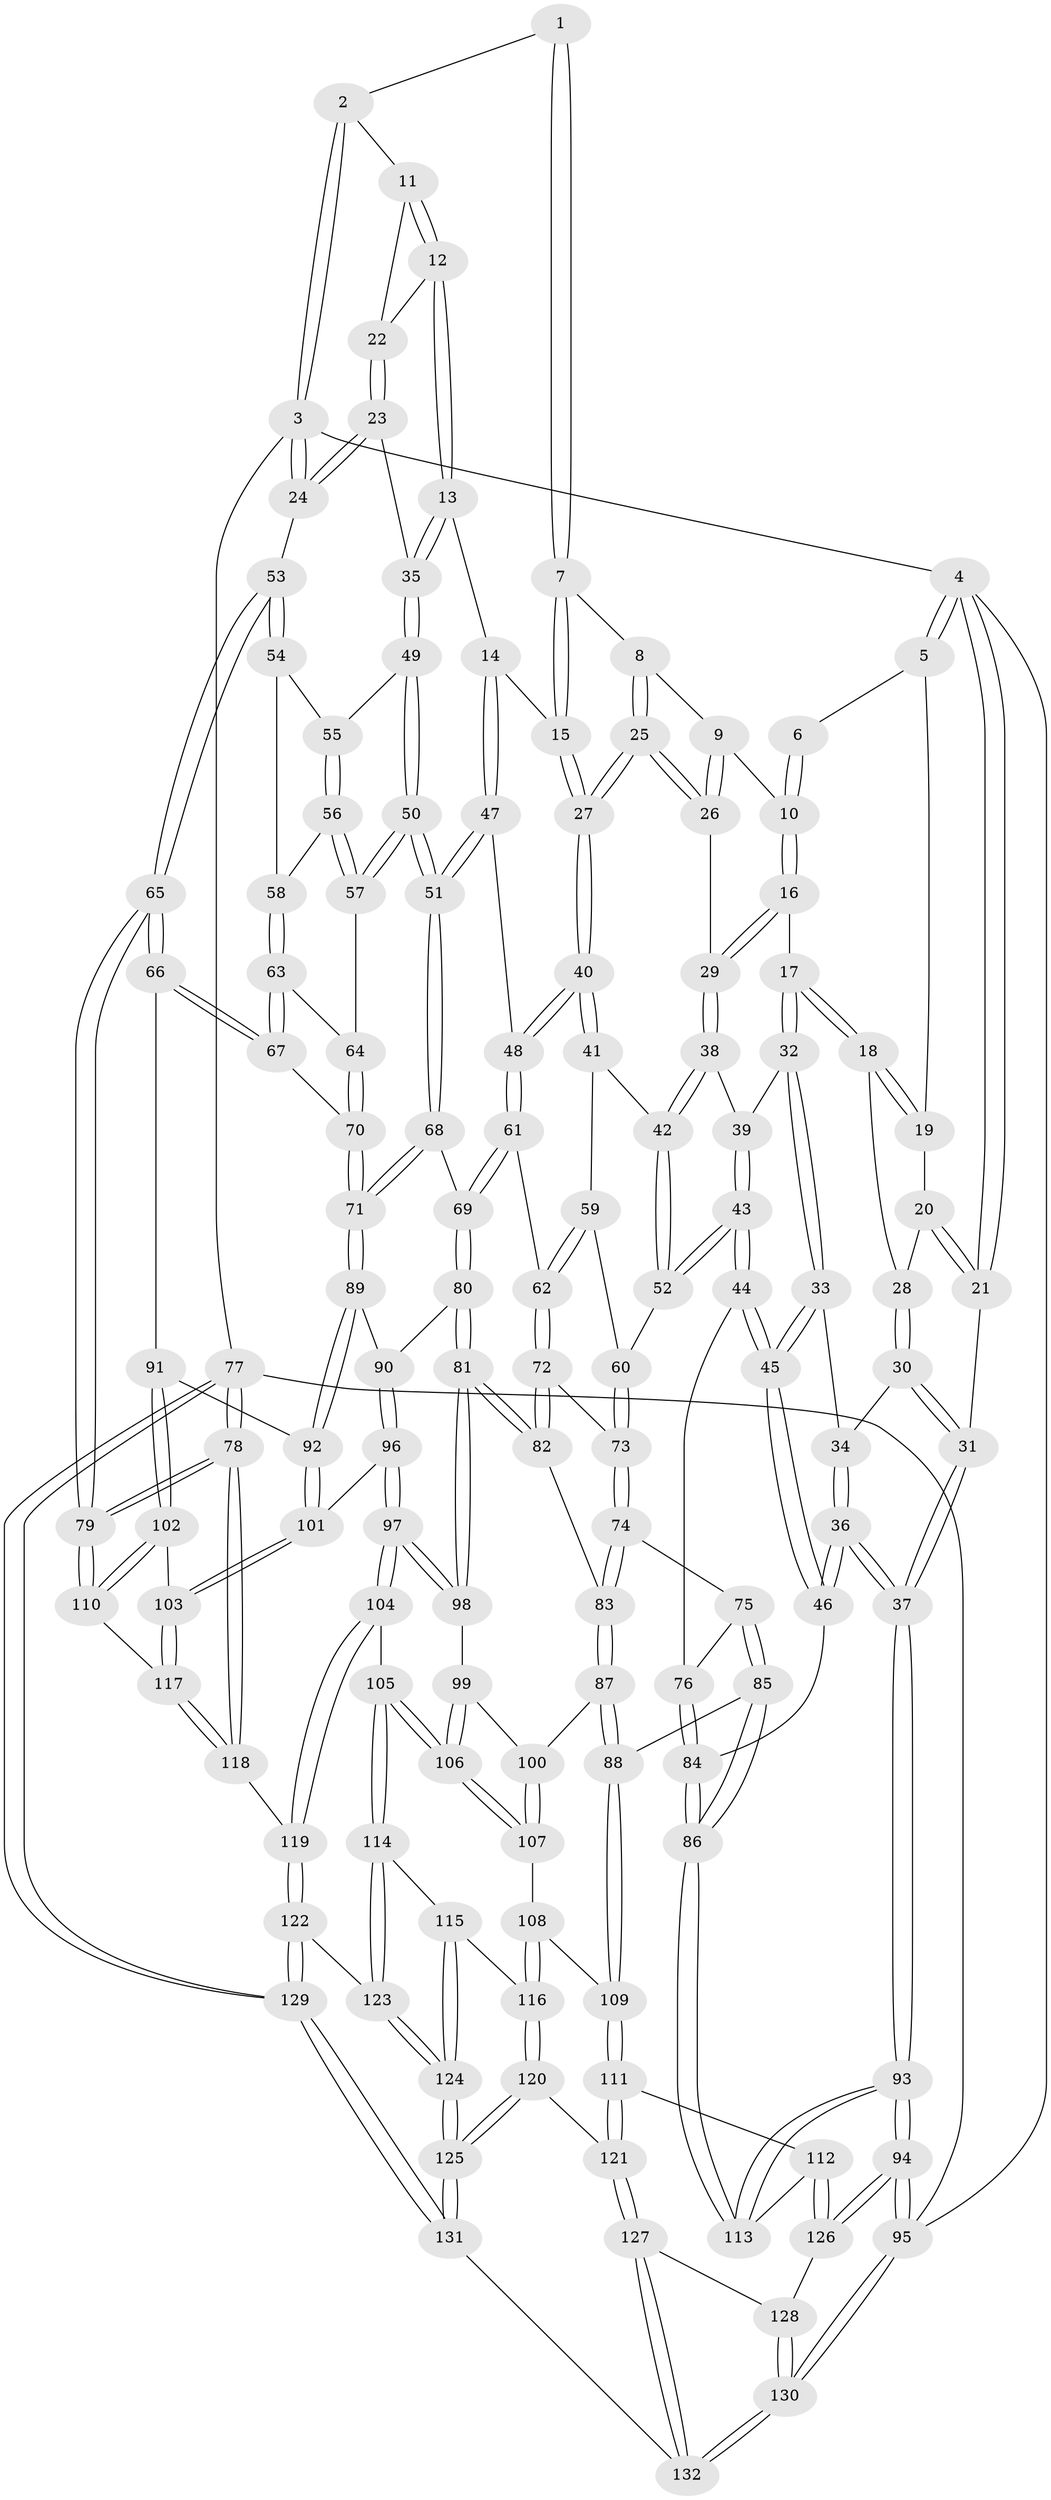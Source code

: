 // Generated by graph-tools (version 1.1) at 2025/11/02/27/25 16:11:57]
// undirected, 132 vertices, 327 edges
graph export_dot {
graph [start="1"]
  node [color=gray90,style=filled];
  1 [pos="+0.6173616704003598+0"];
  2 [pos="+0.6822254655674929+0"];
  3 [pos="+1+0"];
  4 [pos="+0+0"];
  5 [pos="+0+0"];
  6 [pos="+0.23260352563766626+0"];
  7 [pos="+0.5322340055421996+0.03205910462070916"];
  8 [pos="+0.5200635286787112+0.04741312591168426"];
  9 [pos="+0.4320044207015695+0.08145768731959112"];
  10 [pos="+0.3195929549467044+0.07146595380183214"];
  11 [pos="+0.7267038516858928+0"];
  12 [pos="+0.7530985230458982+0.11729537730963914"];
  13 [pos="+0.731984254939536+0.19227806084147775"];
  14 [pos="+0.7060892247470498+0.20484063520035228"];
  15 [pos="+0.6777752053681289+0.20493303016719025"];
  16 [pos="+0.2766090416309233+0.15959730440722242"];
  17 [pos="+0.24567618342146216+0.16601007943242913"];
  18 [pos="+0.16962352998373353+0.11570567461623182"];
  19 [pos="+0+0"];
  20 [pos="+0.06458611338875866+0.13023704300237307"];
  21 [pos="+0+0.1434142735426679"];
  22 [pos="+0.9667876296179028+0.10642942673091371"];
  23 [pos="+1+0.11173894660829146"];
  24 [pos="+1+0.06287938835762766"];
  25 [pos="+0.5250581520776096+0.23419845431692918"];
  26 [pos="+0.43001712206022963+0.18727451309600346"];
  27 [pos="+0.5355621734524625+0.25278563621832834"];
  28 [pos="+0.0795578769881347+0.1517849428859179"];
  29 [pos="+0.32711611910767646+0.21338653952751024"];
  30 [pos="+0.06906802335305356+0.19827168016583727"];
  31 [pos="+0+0.3422829878684203"];
  32 [pos="+0.22434538445280755+0.1920605782628544"];
  33 [pos="+0.16899287879002298+0.24419329172381354"];
  34 [pos="+0.11477461726895216+0.22371748050098186"];
  35 [pos="+0.8059176680533462+0.2459949360005338"];
  36 [pos="+0+0.5147362381052953"];
  37 [pos="+0+0.5224031556625207"];
  38 [pos="+0.33757089324462436+0.2535044768312762"];
  39 [pos="+0.2482764141784967+0.2936551737570487"];
  40 [pos="+0.509320228241121+0.33094929961225117"];
  41 [pos="+0.4055256024133652+0.3106685079423276"];
  42 [pos="+0.3468344967453185+0.2779915391981436"];
  43 [pos="+0.20001481946345498+0.43088220514421527"];
  44 [pos="+0.190114033405195+0.4366322238113679"];
  45 [pos="+0.14778612767272709+0.4367524326588449"];
  46 [pos="+0+0.5115034603387504"];
  47 [pos="+0.6831128398647295+0.37478573473926674"];
  48 [pos="+0.5134033824485751+0.34441527797941646"];
  49 [pos="+0.8119003325614125+0.2579967149272946"];
  50 [pos="+0.7554684679422166+0.4378749042007066"];
  51 [pos="+0.739841543809257+0.4510549173399564"];
  52 [pos="+0.24529224555371648+0.4108512853784637"];
  53 [pos="+1+0.14820605456617972"];
  54 [pos="+0.9777527710168249+0.2921728992687966"];
  55 [pos="+0.888565282332419+0.31319718041676053"];
  56 [pos="+0.8857345483512685+0.33157294987897196"];
  57 [pos="+0.8396684863100221+0.41143553966996815"];
  58 [pos="+0.9358844051289789+0.41013592602887433"];
  59 [pos="+0.35526808144934924+0.40224774853176987"];
  60 [pos="+0.3105642021647119+0.4152966258022264"];
  61 [pos="+0.5009989985231934+0.42368851425641524"];
  62 [pos="+0.48589710187785723+0.4463443886587458"];
  63 [pos="+0.9412793022680808+0.43849350092872225"];
  64 [pos="+0.8844952297552041+0.43017655038965297"];
  65 [pos="+1+0.5197656637355101"];
  66 [pos="+1+0.5220947573537614"];
  67 [pos="+1+0.4922461302178387"];
  68 [pos="+0.7392998711503723+0.4538693793616839"];
  69 [pos="+0.6913447805947842+0.5035639013420066"];
  70 [pos="+0.8584701544414725+0.5444704981263662"];
  71 [pos="+0.8535551270300692+0.5470000986413153"];
  72 [pos="+0.48403916375163375+0.45174576789206017"];
  73 [pos="+0.3982256384748323+0.4902421522548402"];
  74 [pos="+0.37872646658577774+0.5117943194684884"];
  75 [pos="+0.2913142892395722+0.524429726436282"];
  76 [pos="+0.27056901073739675+0.5131478525435323"];
  77 [pos="+1+1"];
  78 [pos="+1+0.9265487558042714"];
  79 [pos="+1+0.7178502493929702"];
  80 [pos="+0.672789267418975+0.5600635689521316"];
  81 [pos="+0.5955320916012816+0.6137911782762498"];
  82 [pos="+0.4991267177984608+0.5229543420696479"];
  83 [pos="+0.40651429801972877+0.6300755518626439"];
  84 [pos="+0.23882715896448573+0.68251417489616"];
  85 [pos="+0.3583953680769891+0.6660100230959003"];
  86 [pos="+0.2732932577756791+0.7183369045859322"];
  87 [pos="+0.40297256300184153+0.6405702514268077"];
  88 [pos="+0.3696359532123986+0.6644815828834528"];
  89 [pos="+0.8481108360126223+0.6363399904528616"];
  90 [pos="+0.745209028876658+0.6322625264244855"];
  91 [pos="+0.9334043215560189+0.641334396665432"];
  92 [pos="+0.8560782047507457+0.6474902781456507"];
  93 [pos="+0+0.6717594748102752"];
  94 [pos="+0+1"];
  95 [pos="+0+1"];
  96 [pos="+0.7109650205551056+0.7403225112481406"];
  97 [pos="+0.6892291509887203+0.7554457390217643"];
  98 [pos="+0.5921704569533067+0.6246257945092081"];
  99 [pos="+0.5498088477040662+0.6631987613590614"];
  100 [pos="+0.5391003079578564+0.6719715210969145"];
  101 [pos="+0.8518716946707312+0.7401735424841023"];
  102 [pos="+0.9705050315229616+0.7247408950978604"];
  103 [pos="+0.8701259169608306+0.7733447579137538"];
  104 [pos="+0.6809573353028535+0.7787304094703124"];
  105 [pos="+0.6621315994571215+0.8071347358157349"];
  106 [pos="+0.6292738035557488+0.7702057027467399"];
  107 [pos="+0.5372257030758848+0.6835074404191399"];
  108 [pos="+0.5255718579924923+0.7360895869268428"];
  109 [pos="+0.4520795396043137+0.7786466713060677"];
  110 [pos="+1+0.737325622367371"];
  111 [pos="+0.4458515953852536+0.8063522491232964"];
  112 [pos="+0.2613967669029722+0.8231764676392886"];
  113 [pos="+0.2601238264888851+0.7762080118677989"];
  114 [pos="+0.6560208593804281+0.8184072525219264"];
  115 [pos="+0.6537065676923965+0.8213212116240446"];
  116 [pos="+0.5934137644041495+0.8180702304858772"];
  117 [pos="+0.8768219598462207+0.8396123515010344"];
  118 [pos="+0.8755096437805328+0.8486294044783912"];
  119 [pos="+0.8753276829936985+0.8489388811055447"];
  120 [pos="+0.5032334217435325+0.8793163244408311"];
  121 [pos="+0.4775630378964183+0.8816549072704629"];
  122 [pos="+0.8715389757621698+0.8596065106108468"];
  123 [pos="+0.8134675006786728+0.8657273078123195"];
  124 [pos="+0.6726660141187294+0.9220249030618738"];
  125 [pos="+0.6643599995919202+1"];
  126 [pos="+0.26050338125819755+0.8262037451343744"];
  127 [pos="+0.44207549118047257+0.9300424673555251"];
  128 [pos="+0.2981466124668091+0.8751401505020192"];
  129 [pos="+0.8777948948645959+1"];
  130 [pos="+0.3197199684554984+1"];
  131 [pos="+0.6963341527025056+1"];
  132 [pos="+0.4414195233714554+1"];
  1 -- 2;
  1 -- 7;
  1 -- 7;
  2 -- 3;
  2 -- 3;
  2 -- 11;
  3 -- 4;
  3 -- 24;
  3 -- 24;
  3 -- 77;
  4 -- 5;
  4 -- 5;
  4 -- 21;
  4 -- 21;
  4 -- 95;
  5 -- 6;
  5 -- 19;
  6 -- 10;
  6 -- 10;
  7 -- 8;
  7 -- 15;
  7 -- 15;
  8 -- 9;
  8 -- 25;
  8 -- 25;
  9 -- 10;
  9 -- 26;
  9 -- 26;
  10 -- 16;
  10 -- 16;
  11 -- 12;
  11 -- 12;
  11 -- 22;
  12 -- 13;
  12 -- 13;
  12 -- 22;
  13 -- 14;
  13 -- 35;
  13 -- 35;
  14 -- 15;
  14 -- 47;
  14 -- 47;
  15 -- 27;
  15 -- 27;
  16 -- 17;
  16 -- 29;
  16 -- 29;
  17 -- 18;
  17 -- 18;
  17 -- 32;
  17 -- 32;
  18 -- 19;
  18 -- 19;
  18 -- 28;
  19 -- 20;
  20 -- 21;
  20 -- 21;
  20 -- 28;
  21 -- 31;
  22 -- 23;
  22 -- 23;
  23 -- 24;
  23 -- 24;
  23 -- 35;
  24 -- 53;
  25 -- 26;
  25 -- 26;
  25 -- 27;
  25 -- 27;
  26 -- 29;
  27 -- 40;
  27 -- 40;
  28 -- 30;
  28 -- 30;
  29 -- 38;
  29 -- 38;
  30 -- 31;
  30 -- 31;
  30 -- 34;
  31 -- 37;
  31 -- 37;
  32 -- 33;
  32 -- 33;
  32 -- 39;
  33 -- 34;
  33 -- 45;
  33 -- 45;
  34 -- 36;
  34 -- 36;
  35 -- 49;
  35 -- 49;
  36 -- 37;
  36 -- 37;
  36 -- 46;
  36 -- 46;
  37 -- 93;
  37 -- 93;
  38 -- 39;
  38 -- 42;
  38 -- 42;
  39 -- 43;
  39 -- 43;
  40 -- 41;
  40 -- 41;
  40 -- 48;
  40 -- 48;
  41 -- 42;
  41 -- 59;
  42 -- 52;
  42 -- 52;
  43 -- 44;
  43 -- 44;
  43 -- 52;
  43 -- 52;
  44 -- 45;
  44 -- 45;
  44 -- 76;
  45 -- 46;
  45 -- 46;
  46 -- 84;
  47 -- 48;
  47 -- 51;
  47 -- 51;
  48 -- 61;
  48 -- 61;
  49 -- 50;
  49 -- 50;
  49 -- 55;
  50 -- 51;
  50 -- 51;
  50 -- 57;
  50 -- 57;
  51 -- 68;
  51 -- 68;
  52 -- 60;
  53 -- 54;
  53 -- 54;
  53 -- 65;
  53 -- 65;
  54 -- 55;
  54 -- 58;
  55 -- 56;
  55 -- 56;
  56 -- 57;
  56 -- 57;
  56 -- 58;
  57 -- 64;
  58 -- 63;
  58 -- 63;
  59 -- 60;
  59 -- 62;
  59 -- 62;
  60 -- 73;
  60 -- 73;
  61 -- 62;
  61 -- 69;
  61 -- 69;
  62 -- 72;
  62 -- 72;
  63 -- 64;
  63 -- 67;
  63 -- 67;
  64 -- 70;
  64 -- 70;
  65 -- 66;
  65 -- 66;
  65 -- 79;
  65 -- 79;
  66 -- 67;
  66 -- 67;
  66 -- 91;
  67 -- 70;
  68 -- 69;
  68 -- 71;
  68 -- 71;
  69 -- 80;
  69 -- 80;
  70 -- 71;
  70 -- 71;
  71 -- 89;
  71 -- 89;
  72 -- 73;
  72 -- 82;
  72 -- 82;
  73 -- 74;
  73 -- 74;
  74 -- 75;
  74 -- 83;
  74 -- 83;
  75 -- 76;
  75 -- 85;
  75 -- 85;
  76 -- 84;
  76 -- 84;
  77 -- 78;
  77 -- 78;
  77 -- 129;
  77 -- 129;
  77 -- 95;
  78 -- 79;
  78 -- 79;
  78 -- 118;
  78 -- 118;
  79 -- 110;
  79 -- 110;
  80 -- 81;
  80 -- 81;
  80 -- 90;
  81 -- 82;
  81 -- 82;
  81 -- 98;
  81 -- 98;
  82 -- 83;
  83 -- 87;
  83 -- 87;
  84 -- 86;
  84 -- 86;
  85 -- 86;
  85 -- 86;
  85 -- 88;
  86 -- 113;
  86 -- 113;
  87 -- 88;
  87 -- 88;
  87 -- 100;
  88 -- 109;
  88 -- 109;
  89 -- 90;
  89 -- 92;
  89 -- 92;
  90 -- 96;
  90 -- 96;
  91 -- 92;
  91 -- 102;
  91 -- 102;
  92 -- 101;
  92 -- 101;
  93 -- 94;
  93 -- 94;
  93 -- 113;
  93 -- 113;
  94 -- 95;
  94 -- 95;
  94 -- 126;
  94 -- 126;
  95 -- 130;
  95 -- 130;
  96 -- 97;
  96 -- 97;
  96 -- 101;
  97 -- 98;
  97 -- 98;
  97 -- 104;
  97 -- 104;
  98 -- 99;
  99 -- 100;
  99 -- 106;
  99 -- 106;
  100 -- 107;
  100 -- 107;
  101 -- 103;
  101 -- 103;
  102 -- 103;
  102 -- 110;
  102 -- 110;
  103 -- 117;
  103 -- 117;
  104 -- 105;
  104 -- 119;
  104 -- 119;
  105 -- 106;
  105 -- 106;
  105 -- 114;
  105 -- 114;
  106 -- 107;
  106 -- 107;
  107 -- 108;
  108 -- 109;
  108 -- 116;
  108 -- 116;
  109 -- 111;
  109 -- 111;
  110 -- 117;
  111 -- 112;
  111 -- 121;
  111 -- 121;
  112 -- 113;
  112 -- 126;
  112 -- 126;
  114 -- 115;
  114 -- 123;
  114 -- 123;
  115 -- 116;
  115 -- 124;
  115 -- 124;
  116 -- 120;
  116 -- 120;
  117 -- 118;
  117 -- 118;
  118 -- 119;
  119 -- 122;
  119 -- 122;
  120 -- 121;
  120 -- 125;
  120 -- 125;
  121 -- 127;
  121 -- 127;
  122 -- 123;
  122 -- 129;
  122 -- 129;
  123 -- 124;
  123 -- 124;
  124 -- 125;
  124 -- 125;
  125 -- 131;
  125 -- 131;
  126 -- 128;
  127 -- 128;
  127 -- 132;
  127 -- 132;
  128 -- 130;
  128 -- 130;
  129 -- 131;
  129 -- 131;
  130 -- 132;
  130 -- 132;
  131 -- 132;
}
